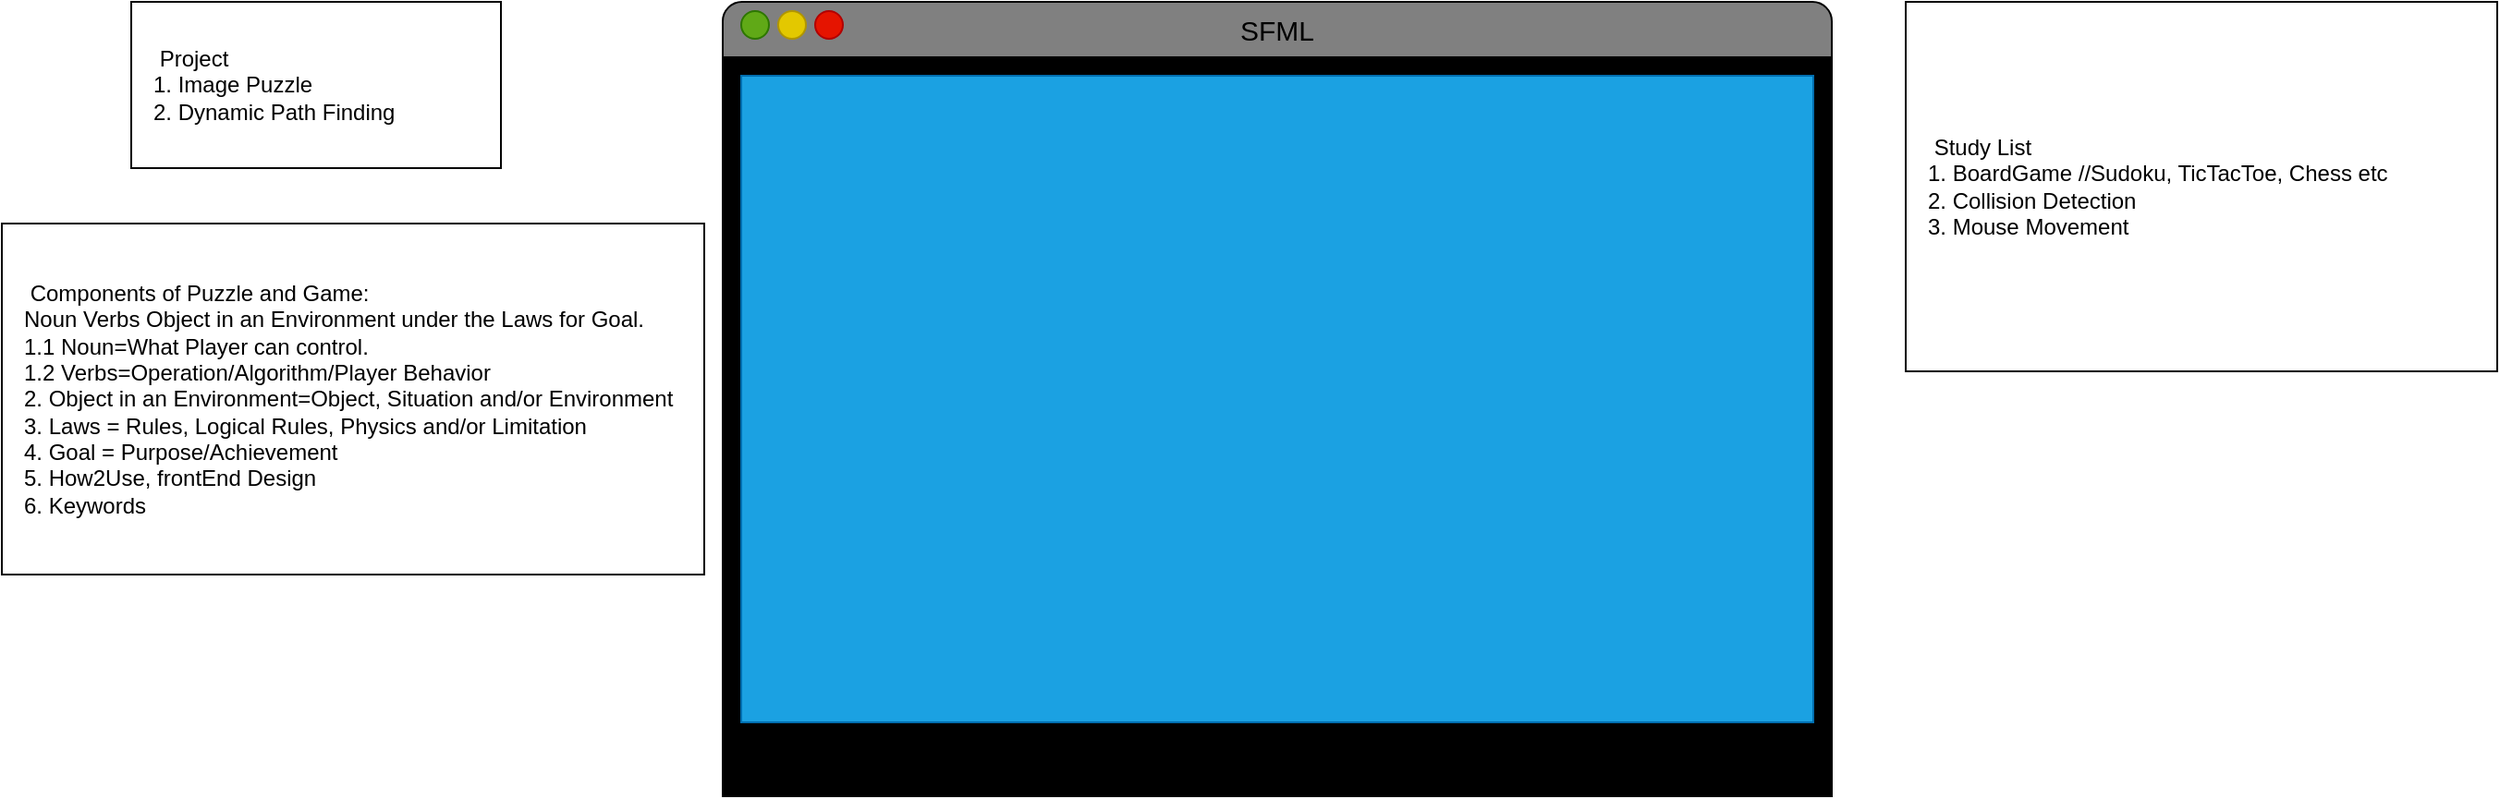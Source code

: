 <mxfile version="17.4.0" type="github">
  <diagram id="cjyhwheIi8SO1nBv0PdJ" name="Page-1">
    <mxGraphModel dx="511" dy="802" grid="1" gridSize="10" guides="1" tooltips="1" connect="1" arrows="1" fold="1" page="1" pageScale="1" pageWidth="850" pageHeight="1100" math="0" shadow="0">
      <root>
        <mxCell id="0" />
        <mxCell id="1" parent="0" />
        <mxCell id="3XXhpOHeEcnUFsxsqvhQ-1" value="&lt;span style=&quot;white-space: pre&quot;&gt; Project&lt;br&gt;1. Image Puzzle&lt;br&gt;2. Dynamic Path Finding&lt;br&gt;&lt;/span&gt;" style="rounded=0;whiteSpace=wrap;html=1;spacingLeft=10;align=left;" parent="1" vertex="1">
          <mxGeometry x="80" y="120" width="200" height="90" as="geometry" />
        </mxCell>
        <mxCell id="3XXhpOHeEcnUFsxsqvhQ-8" value="" style="rounded=1;whiteSpace=wrap;html=1;fillColor=#808080;" parent="1" vertex="1">
          <mxGeometry x="400" y="120" width="600" height="70" as="geometry" />
        </mxCell>
        <mxCell id="3XXhpOHeEcnUFsxsqvhQ-9" value="" style="rounded=0;whiteSpace=wrap;html=1;fillColor=#000000;" parent="1" vertex="1">
          <mxGeometry x="400" y="150" width="600" height="400" as="geometry" />
        </mxCell>
        <mxCell id="3XXhpOHeEcnUFsxsqvhQ-10" value="" style="rounded=0;whiteSpace=wrap;html=1;fillColor=#1ba1e2;strokeColor=#006EAF;fontColor=#ffffff;" parent="1" vertex="1">
          <mxGeometry x="410" y="160" width="580" height="350" as="geometry" />
        </mxCell>
        <mxCell id="3XXhpOHeEcnUFsxsqvhQ-11" value="SFML" style="text;html=1;strokeColor=none;fillColor=none;align=center;verticalAlign=middle;whiteSpace=wrap;rounded=0;fontSize=15;" parent="1" vertex="1">
          <mxGeometry x="670" y="120" width="60" height="30" as="geometry" />
        </mxCell>
        <mxCell id="3XXhpOHeEcnUFsxsqvhQ-12" value="" style="ellipse;whiteSpace=wrap;html=1;aspect=fixed;fillColor=#60a917;fontColor=#ffffff;strokeColor=#2D7600;" parent="1" vertex="1">
          <mxGeometry x="410" y="125" width="15" height="15" as="geometry" />
        </mxCell>
        <mxCell id="3XXhpOHeEcnUFsxsqvhQ-13" value="" style="ellipse;whiteSpace=wrap;html=1;aspect=fixed;fillColor=#e3c800;fontColor=#000000;strokeColor=#B09500;" parent="1" vertex="1">
          <mxGeometry x="430" y="125" width="15" height="15" as="geometry" />
        </mxCell>
        <mxCell id="3XXhpOHeEcnUFsxsqvhQ-14" value="" style="ellipse;whiteSpace=wrap;html=1;aspect=fixed;fillColor=#e51400;fontColor=#ffffff;strokeColor=#B20000;" parent="1" vertex="1">
          <mxGeometry x="450" y="125" width="15" height="15" as="geometry" />
        </mxCell>
        <mxCell id="3XXhpOHeEcnUFsxsqvhQ-15" value="&lt;span style=&quot;white-space: pre&quot;&gt; Components of Puzzle and Game:&lt;br&gt;Noun Verbs Object in an Environment under the Laws for Goal.&lt;br&gt;1.1 Noun=What Player can control.&lt;br&gt;1.2 Verbs=Operation/Algorithm/Player Behavior&lt;br&gt;2. Object in an Environment=Object, Situation and/or Environment&lt;br&gt;3. Laws = Rules, Logical Rules, Physics and/or Limitation&lt;br&gt;4. Goal = Purpose/Achievement&lt;br&gt;5. How2Use, frontEnd Design&lt;br&gt;6. Keywords&lt;br&gt;&lt;/span&gt;" style="rounded=0;whiteSpace=wrap;html=1;align=left;spacingLeft=10;" parent="1" vertex="1">
          <mxGeometry x="10" y="240" width="380" height="190" as="geometry" />
        </mxCell>
        <mxCell id="rGJHMDgrR5U1uaqoVIFQ-1" value="&lt;span style=&quot;white-space: pre&quot;&gt;	Study List&lt;br/&gt;1. BoardGame //Sudoku, TicTacToe, Chess etc&lt;br/&gt;2. Collision Detection&lt;br/&gt;3. Mouse Movement&lt;br/&gt;&lt;/span&gt;" style="rounded=0;whiteSpace=wrap;html=1;align=left;spacingLeft=10;" vertex="1" parent="1">
          <mxGeometry x="1040" y="120" width="320" height="200" as="geometry" />
        </mxCell>
      </root>
    </mxGraphModel>
  </diagram>
</mxfile>
